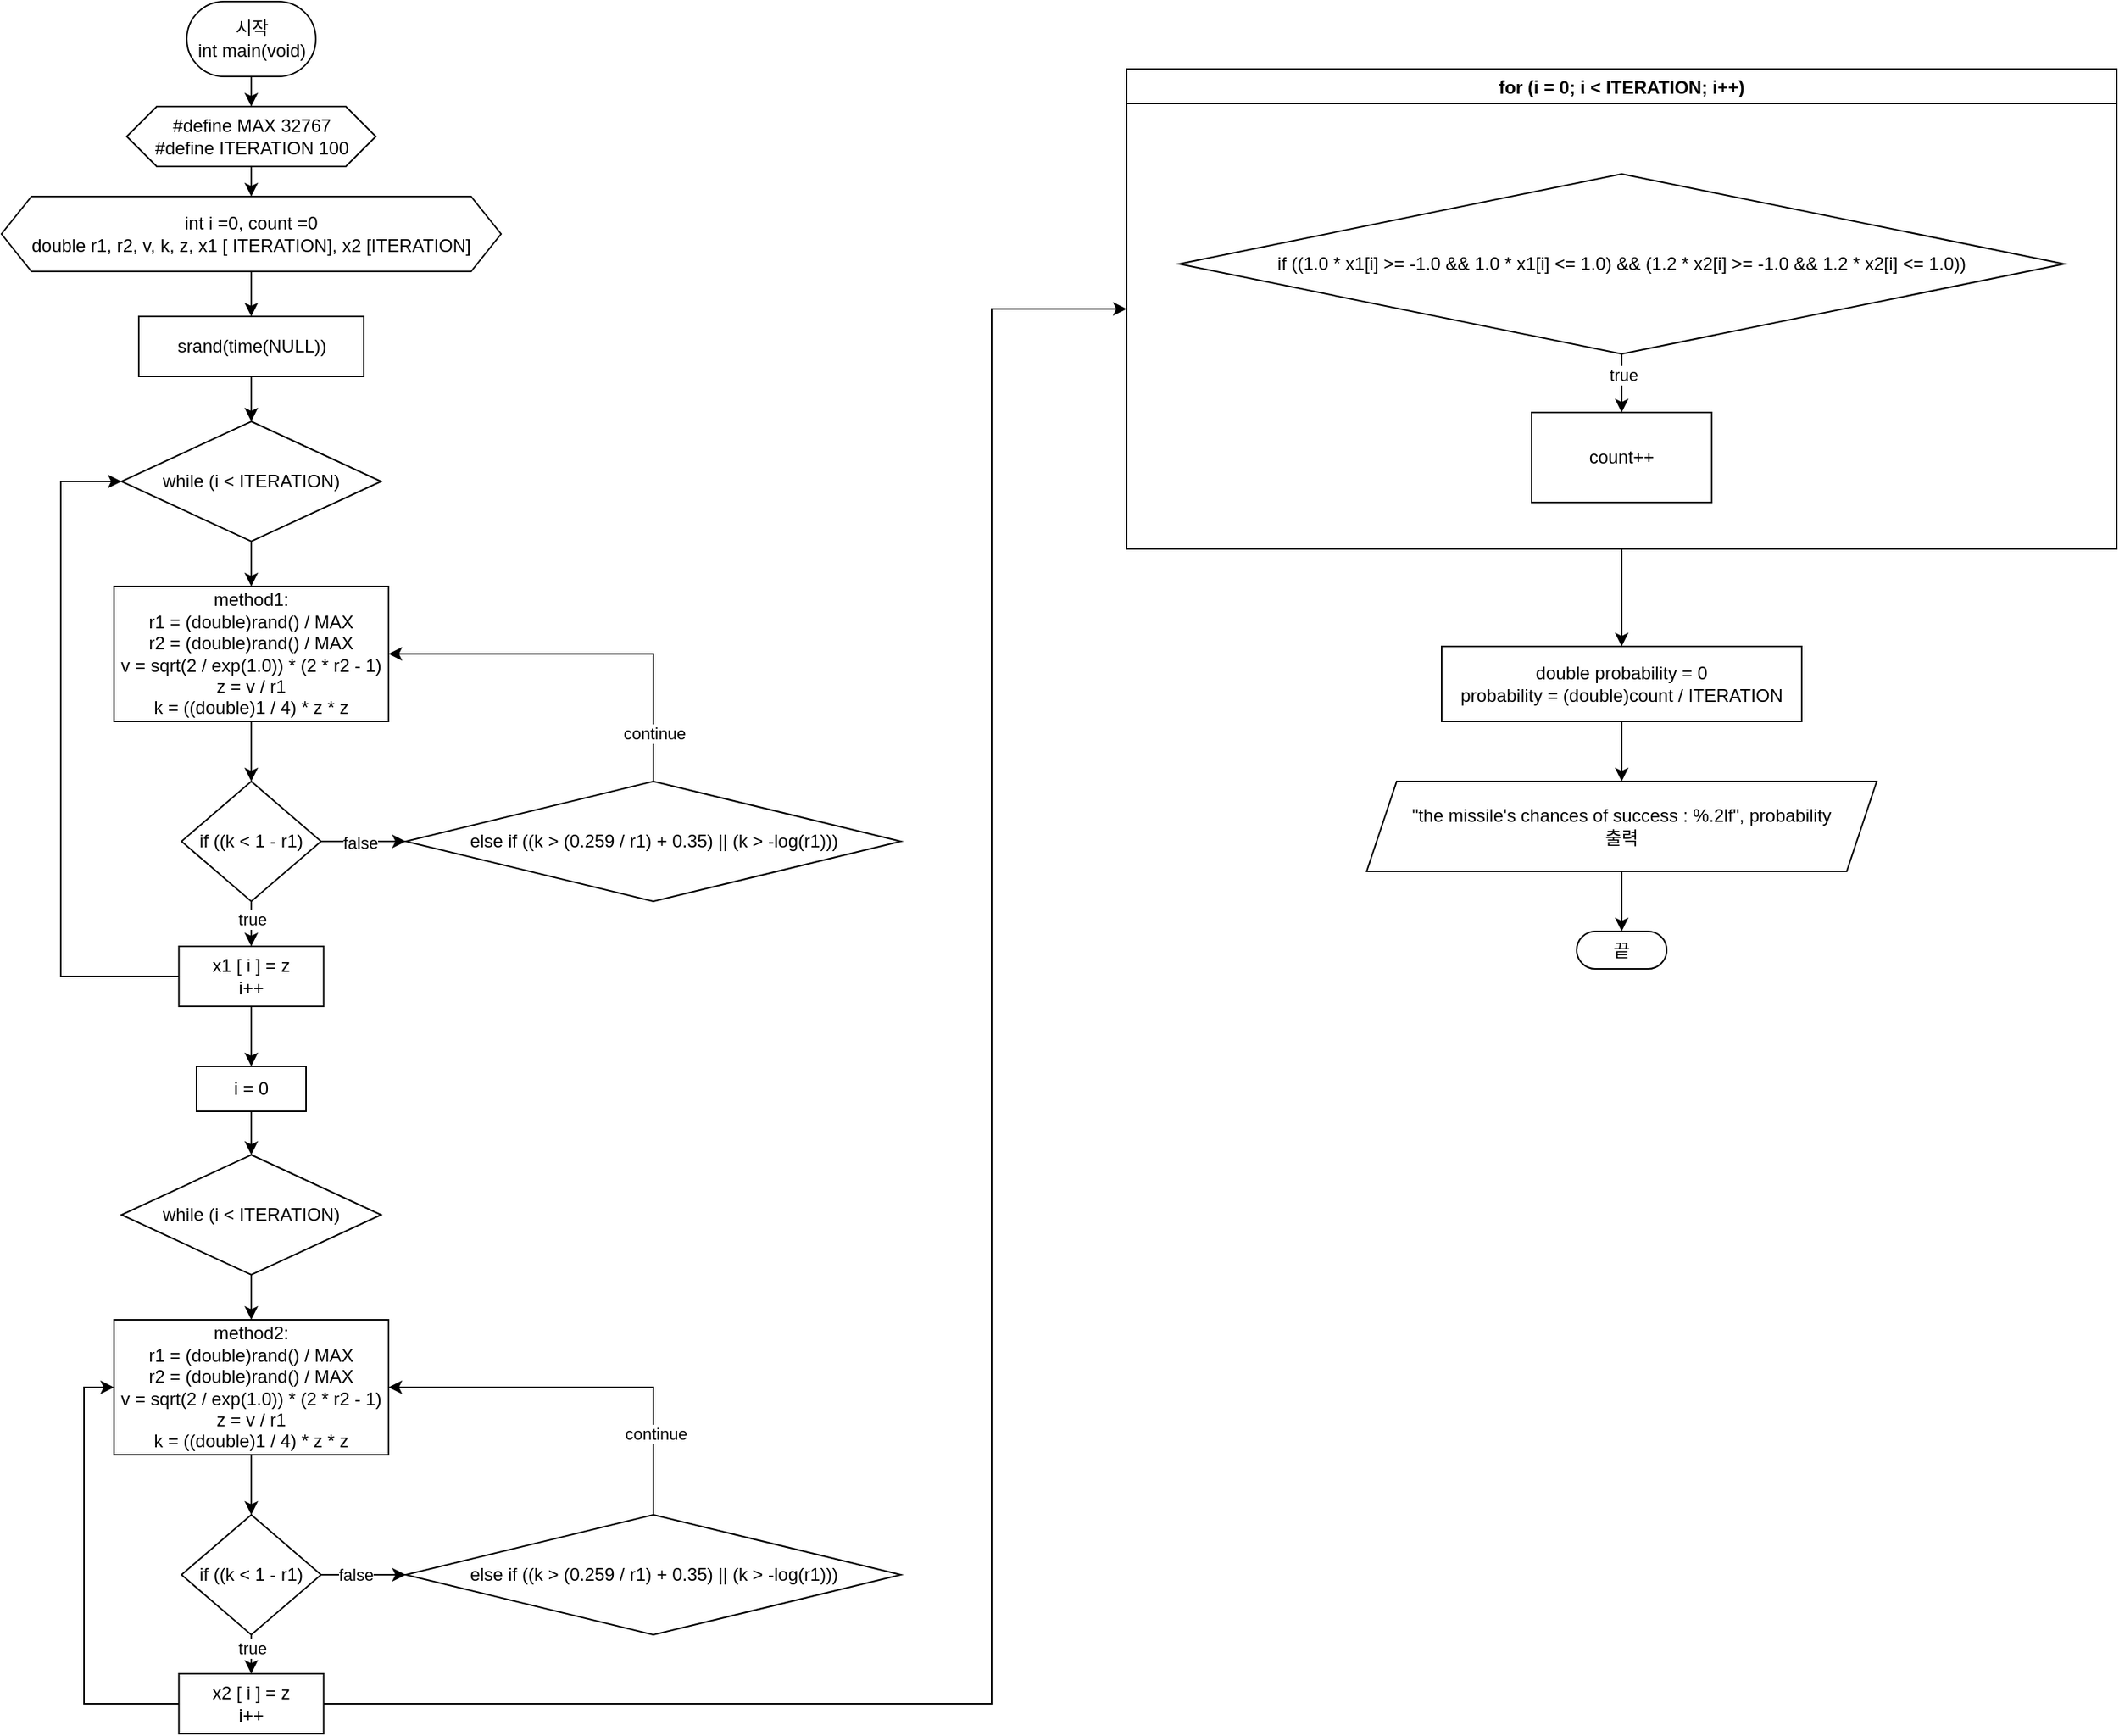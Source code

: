 <mxfile version="20.3.0" type="device"><diagram id="kcdKBD9guA39taVgg1hr" name="페이지-1"><mxGraphModel dx="782" dy="857" grid="1" gridSize="10" guides="1" tooltips="1" connect="1" arrows="1" fold="1" page="1" pageScale="1" pageWidth="827" pageHeight="1169" math="0" shadow="0"><root><mxCell id="0"/><mxCell id="1" parent="0"/><mxCell id="LTDsSd43jwHgowhlwtON-10" style="edgeStyle=orthogonalEdgeStyle;rounded=0;orthogonalLoop=1;jettySize=auto;html=1;exitX=0.5;exitY=1;exitDx=0;exitDy=0;entryX=0.5;entryY=0;entryDx=0;entryDy=0;" parent="1" source="LTDsSd43jwHgowhlwtON-1" target="LTDsSd43jwHgowhlwtON-2" edge="1"><mxGeometry relative="1" as="geometry"/></mxCell><mxCell id="LTDsSd43jwHgowhlwtON-1" value="시작&lt;br&gt;int main(void)" style="rounded=1;whiteSpace=wrap;html=1;arcSize=50;" parent="1" vertex="1"><mxGeometry x="293.5" width="86" height="50" as="geometry"/></mxCell><mxCell id="LTDsSd43jwHgowhlwtON-11" style="edgeStyle=orthogonalEdgeStyle;rounded=0;orthogonalLoop=1;jettySize=auto;html=1;exitX=0.5;exitY=1;exitDx=0;exitDy=0;entryX=0.5;entryY=0;entryDx=0;entryDy=0;" parent="1" source="LTDsSd43jwHgowhlwtON-2" target="LTDsSd43jwHgowhlwtON-3" edge="1"><mxGeometry relative="1" as="geometry"/></mxCell><mxCell id="LTDsSd43jwHgowhlwtON-2" value="#define MAX 32767&lt;br&gt;#define ITERATION 100" style="shape=hexagon;perimeter=hexagonPerimeter2;whiteSpace=wrap;html=1;fixedSize=1;" parent="1" vertex="1"><mxGeometry x="253.5" y="70" width="166" height="40" as="geometry"/></mxCell><mxCell id="LTDsSd43jwHgowhlwtON-12" style="edgeStyle=orthogonalEdgeStyle;rounded=0;orthogonalLoop=1;jettySize=auto;html=1;exitX=0.5;exitY=1;exitDx=0;exitDy=0;entryX=0.5;entryY=0;entryDx=0;entryDy=0;" parent="1" source="LTDsSd43jwHgowhlwtON-3" target="LTDsSd43jwHgowhlwtON-6" edge="1"><mxGeometry relative="1" as="geometry"/></mxCell><mxCell id="LTDsSd43jwHgowhlwtON-3" value="int i =0, count =0&lt;br&gt;double r1, r2, v, k, z, x1 [ ITERATION], x2 [ITERATION]" style="shape=hexagon;perimeter=hexagonPerimeter2;whiteSpace=wrap;html=1;fixedSize=1;" parent="1" vertex="1"><mxGeometry x="170" y="130" width="333" height="50" as="geometry"/></mxCell><mxCell id="LTDsSd43jwHgowhlwtON-14" style="edgeStyle=orthogonalEdgeStyle;rounded=0;orthogonalLoop=1;jettySize=auto;html=1;exitX=0.5;exitY=1;exitDx=0;exitDy=0;entryX=0.5;entryY=0;entryDx=0;entryDy=0;" parent="1" source="LTDsSd43jwHgowhlwtON-4" target="LTDsSd43jwHgowhlwtON-5" edge="1"><mxGeometry relative="1" as="geometry"/></mxCell><mxCell id="LTDsSd43jwHgowhlwtON-4" value="while (i &amp;lt; ITERATION)" style="rhombus;whiteSpace=wrap;html=1;" parent="1" vertex="1"><mxGeometry x="250" y="280" width="173" height="80" as="geometry"/></mxCell><mxCell id="LTDsSd43jwHgowhlwtON-15" style="edgeStyle=orthogonalEdgeStyle;rounded=0;orthogonalLoop=1;jettySize=auto;html=1;exitX=0.5;exitY=1;exitDx=0;exitDy=0;entryX=0.5;entryY=0;entryDx=0;entryDy=0;" parent="1" source="LTDsSd43jwHgowhlwtON-5" target="LTDsSd43jwHgowhlwtON-7" edge="1"><mxGeometry relative="1" as="geometry"/></mxCell><mxCell id="LTDsSd43jwHgowhlwtON-5" value="method1:&lt;br&gt;r1 = (double)rand() / MAX&lt;br&gt;r2 = (double)rand() / MAX&lt;br&gt;v = sqrt(2 / exp(1.0)) * (2 * r2 - 1)&lt;br&gt;z = v / r1&lt;br&gt;k = ((double)1 / 4) * z * z" style="rounded=0;whiteSpace=wrap;html=1;" parent="1" vertex="1"><mxGeometry x="245" y="390" width="183" height="90" as="geometry"/></mxCell><mxCell id="LTDsSd43jwHgowhlwtON-13" style="edgeStyle=orthogonalEdgeStyle;rounded=0;orthogonalLoop=1;jettySize=auto;html=1;exitX=0.5;exitY=1;exitDx=0;exitDy=0;entryX=0.5;entryY=0;entryDx=0;entryDy=0;" parent="1" source="LTDsSd43jwHgowhlwtON-6" target="LTDsSd43jwHgowhlwtON-4" edge="1"><mxGeometry relative="1" as="geometry"/></mxCell><mxCell id="LTDsSd43jwHgowhlwtON-6" value="srand(time(NULL))" style="rounded=0;whiteSpace=wrap;html=1;" parent="1" vertex="1"><mxGeometry x="261.5" y="210" width="150" height="40" as="geometry"/></mxCell><mxCell id="LTDsSd43jwHgowhlwtON-16" style="edgeStyle=orthogonalEdgeStyle;rounded=0;orthogonalLoop=1;jettySize=auto;html=1;exitX=0.5;exitY=1;exitDx=0;exitDy=0;entryX=0.5;entryY=0;entryDx=0;entryDy=0;" parent="1" source="LTDsSd43jwHgowhlwtON-7" target="LTDsSd43jwHgowhlwtON-8" edge="1"><mxGeometry relative="1" as="geometry"/></mxCell><mxCell id="LTDsSd43jwHgowhlwtON-39" value="true" style="edgeLabel;html=1;align=center;verticalAlign=middle;resizable=0;points=[];" parent="LTDsSd43jwHgowhlwtON-16" vertex="1" connectable="0"><mxGeometry x="-0.205" relative="1" as="geometry"><mxPoint as="offset"/></mxGeometry></mxCell><mxCell id="LTDsSd43jwHgowhlwtON-17" style="edgeStyle=orthogonalEdgeStyle;rounded=0;orthogonalLoop=1;jettySize=auto;html=1;exitX=1;exitY=0.5;exitDx=0;exitDy=0;entryX=0;entryY=0.5;entryDx=0;entryDy=0;" parent="1" source="LTDsSd43jwHgowhlwtON-7" target="LTDsSd43jwHgowhlwtON-9" edge="1"><mxGeometry relative="1" as="geometry"/></mxCell><mxCell id="LTDsSd43jwHgowhlwtON-38" value="false" style="edgeLabel;html=1;align=center;verticalAlign=middle;resizable=0;points=[];" parent="LTDsSd43jwHgowhlwtON-17" vertex="1" connectable="0"><mxGeometry x="-0.089" y="-1" relative="1" as="geometry"><mxPoint as="offset"/></mxGeometry></mxCell><mxCell id="LTDsSd43jwHgowhlwtON-7" value="if ((k &amp;lt; 1 - r1)" style="rhombus;whiteSpace=wrap;html=1;" parent="1" vertex="1"><mxGeometry x="290" y="520" width="93" height="80" as="geometry"/></mxCell><mxCell id="LTDsSd43jwHgowhlwtON-19" style="edgeStyle=orthogonalEdgeStyle;rounded=0;orthogonalLoop=1;jettySize=auto;html=1;entryX=0;entryY=0.5;entryDx=0;entryDy=0;" parent="1" source="LTDsSd43jwHgowhlwtON-8" target="LTDsSd43jwHgowhlwtON-4" edge="1"><mxGeometry relative="1" as="geometry"><Array as="points"><mxPoint x="209.5" y="650"/><mxPoint x="209.5" y="320"/></Array></mxGeometry></mxCell><mxCell id="LTDsSd43jwHgowhlwtON-32" style="edgeStyle=orthogonalEdgeStyle;rounded=0;orthogonalLoop=1;jettySize=auto;html=1;exitX=0.5;exitY=1;exitDx=0;exitDy=0;entryX=0.5;entryY=0;entryDx=0;entryDy=0;" parent="1" source="LTDsSd43jwHgowhlwtON-8" target="LTDsSd43jwHgowhlwtON-20" edge="1"><mxGeometry relative="1" as="geometry"/></mxCell><mxCell id="LTDsSd43jwHgowhlwtON-8" value="x1 [ i ] = z&lt;br&gt;i++" style="rounded=0;whiteSpace=wrap;html=1;" parent="1" vertex="1"><mxGeometry x="288.25" y="630" width="96.5" height="40" as="geometry"/></mxCell><mxCell id="LTDsSd43jwHgowhlwtON-18" style="edgeStyle=orthogonalEdgeStyle;rounded=0;orthogonalLoop=1;jettySize=auto;html=1;entryX=1;entryY=0.5;entryDx=0;entryDy=0;" parent="1" source="LTDsSd43jwHgowhlwtON-9" target="LTDsSd43jwHgowhlwtON-5" edge="1"><mxGeometry relative="1" as="geometry"><Array as="points"><mxPoint x="604.5" y="435"/></Array></mxGeometry></mxCell><mxCell id="LTDsSd43jwHgowhlwtON-37" value="continue" style="edgeLabel;html=1;align=center;verticalAlign=middle;resizable=0;points=[];" parent="LTDsSd43jwHgowhlwtON-18" vertex="1" connectable="0"><mxGeometry x="-0.754" relative="1" as="geometry"><mxPoint as="offset"/></mxGeometry></mxCell><mxCell id="LTDsSd43jwHgowhlwtON-9" value="else if ((k &amp;gt; (0.259 / r1) + 0.35) || (k &amp;gt; -log(r1)))" style="rhombus;whiteSpace=wrap;html=1;" parent="1" vertex="1"><mxGeometry x="439.5" y="520" width="330" height="80" as="geometry"/></mxCell><mxCell id="LTDsSd43jwHgowhlwtON-31" style="edgeStyle=orthogonalEdgeStyle;rounded=0;orthogonalLoop=1;jettySize=auto;html=1;exitX=0.5;exitY=1;exitDx=0;exitDy=0;entryX=0.5;entryY=0;entryDx=0;entryDy=0;" parent="1" source="LTDsSd43jwHgowhlwtON-20" target="LTDsSd43jwHgowhlwtON-22" edge="1"><mxGeometry relative="1" as="geometry"/></mxCell><mxCell id="LTDsSd43jwHgowhlwtON-20" value="i = 0" style="rounded=0;whiteSpace=wrap;html=1;" parent="1" vertex="1"><mxGeometry x="300" y="710" width="73" height="30" as="geometry"/></mxCell><mxCell id="LTDsSd43jwHgowhlwtON-21" style="edgeStyle=orthogonalEdgeStyle;rounded=0;orthogonalLoop=1;jettySize=auto;html=1;exitX=0.5;exitY=1;exitDx=0;exitDy=0;entryX=0.5;entryY=0;entryDx=0;entryDy=0;" parent="1" source="LTDsSd43jwHgowhlwtON-22" target="LTDsSd43jwHgowhlwtON-24" edge="1"><mxGeometry relative="1" as="geometry"/></mxCell><mxCell id="LTDsSd43jwHgowhlwtON-22" value="while (i &amp;lt; ITERATION)" style="rhombus;whiteSpace=wrap;html=1;" parent="1" vertex="1"><mxGeometry x="250" y="769" width="173" height="80" as="geometry"/></mxCell><mxCell id="LTDsSd43jwHgowhlwtON-23" style="edgeStyle=orthogonalEdgeStyle;rounded=0;orthogonalLoop=1;jettySize=auto;html=1;exitX=0.5;exitY=1;exitDx=0;exitDy=0;entryX=0.5;entryY=0;entryDx=0;entryDy=0;" parent="1" source="LTDsSd43jwHgowhlwtON-24" target="LTDsSd43jwHgowhlwtON-27" edge="1"><mxGeometry relative="1" as="geometry"/></mxCell><mxCell id="LTDsSd43jwHgowhlwtON-24" value="method2:&lt;br&gt;r1 = (double)rand() / MAX&lt;br&gt;r2 = (double)rand() / MAX&lt;br&gt;v = sqrt(2 / exp(1.0)) * (2 * r2 - 1)&lt;br&gt;z = v / r1&lt;br&gt;k = ((double)1 / 4) * z * z" style="rounded=0;whiteSpace=wrap;html=1;" parent="1" vertex="1"><mxGeometry x="245" y="879" width="183" height="90" as="geometry"/></mxCell><mxCell id="LTDsSd43jwHgowhlwtON-34" style="edgeStyle=orthogonalEdgeStyle;rounded=0;orthogonalLoop=1;jettySize=auto;html=1;exitX=1;exitY=0.5;exitDx=0;exitDy=0;entryX=0;entryY=0.5;entryDx=0;entryDy=0;" parent="1" source="LTDsSd43jwHgowhlwtON-27" target="LTDsSd43jwHgowhlwtON-33" edge="1"><mxGeometry relative="1" as="geometry"/></mxCell><mxCell id="LTDsSd43jwHgowhlwtON-41" value="false" style="edgeLabel;html=1;align=center;verticalAlign=middle;resizable=0;points=[];" parent="LTDsSd43jwHgowhlwtON-34" vertex="1" connectable="0"><mxGeometry x="-0.198" relative="1" as="geometry"><mxPoint as="offset"/></mxGeometry></mxCell><mxCell id="LTDsSd43jwHgowhlwtON-55" style="edgeStyle=orthogonalEdgeStyle;rounded=0;orthogonalLoop=1;jettySize=auto;html=1;exitX=0.5;exitY=1;exitDx=0;exitDy=0;entryX=0.5;entryY=0;entryDx=0;entryDy=0;" parent="1" source="LTDsSd43jwHgowhlwtON-27" target="LTDsSd43jwHgowhlwtON-29" edge="1"><mxGeometry relative="1" as="geometry"/></mxCell><mxCell id="LTDsSd43jwHgowhlwtON-58" value="true" style="edgeLabel;html=1;align=center;verticalAlign=middle;resizable=0;points=[];" parent="LTDsSd43jwHgowhlwtON-55" vertex="1" connectable="0"><mxGeometry x="-0.303" relative="1" as="geometry"><mxPoint as="offset"/></mxGeometry></mxCell><mxCell id="LTDsSd43jwHgowhlwtON-27" value="if ((k &amp;lt; 1 - r1)" style="rhombus;whiteSpace=wrap;html=1;" parent="1" vertex="1"><mxGeometry x="290" y="1009" width="93" height="80" as="geometry"/></mxCell><mxCell id="LTDsSd43jwHgowhlwtON-56" style="edgeStyle=orthogonalEdgeStyle;rounded=0;orthogonalLoop=1;jettySize=auto;html=1;exitX=0;exitY=0.5;exitDx=0;exitDy=0;entryX=0;entryY=0.5;entryDx=0;entryDy=0;" parent="1" source="LTDsSd43jwHgowhlwtON-29" target="LTDsSd43jwHgowhlwtON-24" edge="1"><mxGeometry relative="1" as="geometry"/></mxCell><mxCell id="LTDsSd43jwHgowhlwtON-57" style="edgeStyle=orthogonalEdgeStyle;rounded=0;orthogonalLoop=1;jettySize=auto;html=1;entryX=0;entryY=0.5;entryDx=0;entryDy=0;" parent="1" source="LTDsSd43jwHgowhlwtON-29" target="LTDsSd43jwHgowhlwtON-42" edge="1"><mxGeometry relative="1" as="geometry"><Array as="points"><mxPoint x="830" y="1135"/><mxPoint x="830" y="205"/></Array></mxGeometry></mxCell><mxCell id="LTDsSd43jwHgowhlwtON-29" value="x2 [ i ] = z&lt;br&gt;i++" style="rounded=0;whiteSpace=wrap;html=1;" parent="1" vertex="1"><mxGeometry x="288.25" y="1115" width="96.5" height="40" as="geometry"/></mxCell><mxCell id="LTDsSd43jwHgowhlwtON-35" style="edgeStyle=orthogonalEdgeStyle;rounded=0;orthogonalLoop=1;jettySize=auto;html=1;entryX=1;entryY=0.5;entryDx=0;entryDy=0;" parent="1" source="LTDsSd43jwHgowhlwtON-33" target="LTDsSd43jwHgowhlwtON-24" edge="1"><mxGeometry relative="1" as="geometry"><Array as="points"><mxPoint x="604.5" y="924"/></Array></mxGeometry></mxCell><mxCell id="LTDsSd43jwHgowhlwtON-36" value="continue" style="edgeLabel;html=1;align=center;verticalAlign=middle;resizable=0;points=[];" parent="LTDsSd43jwHgowhlwtON-35" vertex="1" connectable="0"><mxGeometry x="-0.587" y="-1" relative="1" as="geometry"><mxPoint as="offset"/></mxGeometry></mxCell><mxCell id="LTDsSd43jwHgowhlwtON-33" value="else if ((k &amp;gt; (0.259 / r1) + 0.35) || (k &amp;gt; -log(r1)))" style="rhombus;whiteSpace=wrap;html=1;" parent="1" vertex="1"><mxGeometry x="439.5" y="1009" width="330" height="80" as="geometry"/></mxCell><mxCell id="LTDsSd43jwHgowhlwtON-49" style="edgeStyle=orthogonalEdgeStyle;rounded=0;orthogonalLoop=1;jettySize=auto;html=1;exitX=0.5;exitY=1;exitDx=0;exitDy=0;entryX=0.5;entryY=0;entryDx=0;entryDy=0;" parent="1" source="LTDsSd43jwHgowhlwtON-42" target="LTDsSd43jwHgowhlwtON-48" edge="1"><mxGeometry relative="1" as="geometry"/></mxCell><mxCell id="LTDsSd43jwHgowhlwtON-42" value="for (i = 0; i &lt; ITERATION; i++)" style="swimlane;" parent="1" vertex="1"><mxGeometry x="920" y="45" width="660" height="320" as="geometry"/></mxCell><mxCell id="LTDsSd43jwHgowhlwtON-46" style="edgeStyle=orthogonalEdgeStyle;rounded=0;orthogonalLoop=1;jettySize=auto;html=1;exitX=0.5;exitY=1;exitDx=0;exitDy=0;entryX=0.5;entryY=0;entryDx=0;entryDy=0;" parent="LTDsSd43jwHgowhlwtON-42" source="LTDsSd43jwHgowhlwtON-44" target="LTDsSd43jwHgowhlwtON-45" edge="1"><mxGeometry relative="1" as="geometry"/></mxCell><mxCell id="LTDsSd43jwHgowhlwtON-54" value="true" style="edgeLabel;html=1;align=center;verticalAlign=middle;resizable=0;points=[];" parent="LTDsSd43jwHgowhlwtON-46" vertex="1" connectable="0"><mxGeometry x="-0.315" y="1" relative="1" as="geometry"><mxPoint as="offset"/></mxGeometry></mxCell><mxCell id="LTDsSd43jwHgowhlwtON-44" value="if ((1.0 * x1[i] &amp;gt;= -1.0 &amp;amp;&amp;amp; 1.0 * x1[i] &amp;lt;= 1.0) &amp;amp;&amp;amp; (1.2 * x2[i] &amp;gt;= -1.0 &amp;amp;&amp;amp; 1.2 * x2[i] &amp;lt;= 1.0))" style="rhombus;whiteSpace=wrap;html=1;" parent="LTDsSd43jwHgowhlwtON-42" vertex="1"><mxGeometry x="35" y="70" width="590" height="120" as="geometry"/></mxCell><mxCell id="LTDsSd43jwHgowhlwtON-45" value="count++" style="rounded=0;whiteSpace=wrap;html=1;" parent="LTDsSd43jwHgowhlwtON-42" vertex="1"><mxGeometry x="270" y="229" width="120" height="60" as="geometry"/></mxCell><mxCell id="LTDsSd43jwHgowhlwtON-52" style="edgeStyle=orthogonalEdgeStyle;rounded=0;orthogonalLoop=1;jettySize=auto;html=1;exitX=0.5;exitY=1;exitDx=0;exitDy=0;entryX=0.5;entryY=0;entryDx=0;entryDy=0;" parent="1" source="LTDsSd43jwHgowhlwtON-48" target="LTDsSd43jwHgowhlwtON-50" edge="1"><mxGeometry relative="1" as="geometry"/></mxCell><mxCell id="LTDsSd43jwHgowhlwtON-48" value="double&amp;nbsp;probability = 0&lt;br&gt;probability = (double)count / ITERATION" style="rounded=0;whiteSpace=wrap;html=1;" parent="1" vertex="1"><mxGeometry x="1130" y="430" width="240" height="50" as="geometry"/></mxCell><mxCell id="LTDsSd43jwHgowhlwtON-53" style="edgeStyle=orthogonalEdgeStyle;rounded=0;orthogonalLoop=1;jettySize=auto;html=1;exitX=0.5;exitY=1;exitDx=0;exitDy=0;entryX=0.5;entryY=0;entryDx=0;entryDy=0;" parent="1" source="LTDsSd43jwHgowhlwtON-50" target="LTDsSd43jwHgowhlwtON-51" edge="1"><mxGeometry relative="1" as="geometry"/></mxCell><mxCell id="LTDsSd43jwHgowhlwtON-50" value="&quot;the missile's chances of success : %.2lf&quot;, probability&lt;br&gt;출력" style="shape=parallelogram;perimeter=parallelogramPerimeter;whiteSpace=wrap;html=1;fixedSize=1;" parent="1" vertex="1"><mxGeometry x="1080" y="520" width="340" height="60" as="geometry"/></mxCell><mxCell id="LTDsSd43jwHgowhlwtON-51" value="끝" style="rounded=1;whiteSpace=wrap;html=1;arcSize=50;" parent="1" vertex="1"><mxGeometry x="1220" y="620" width="60" height="25" as="geometry"/></mxCell></root></mxGraphModel></diagram></mxfile>